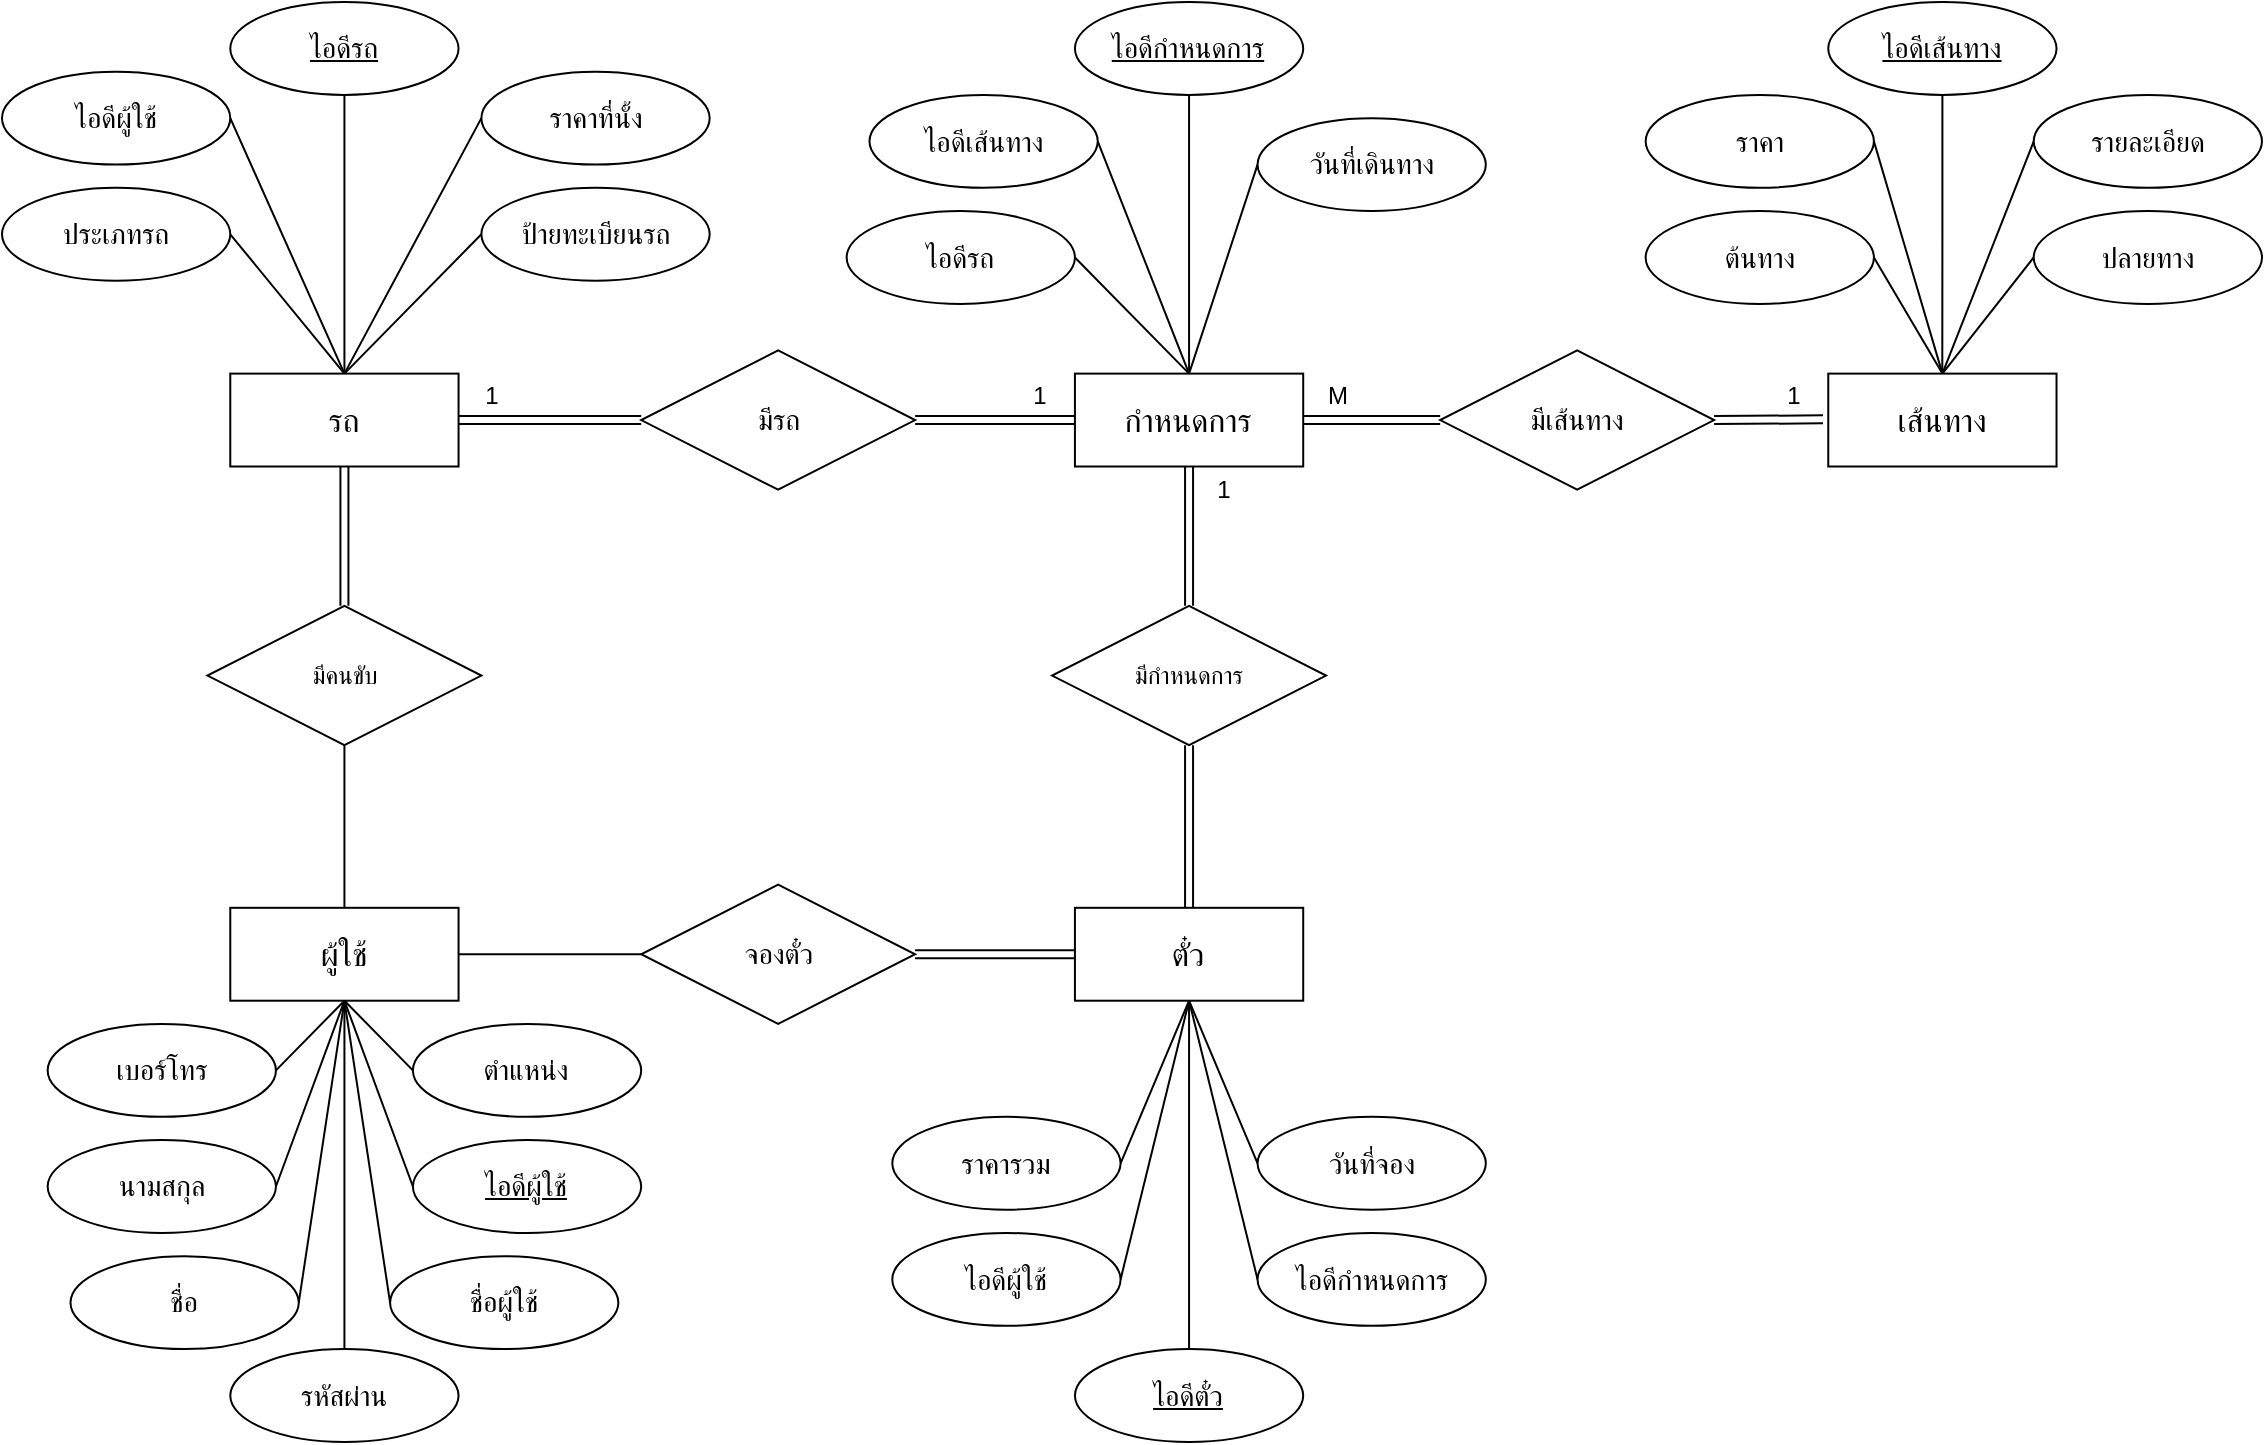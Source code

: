 <mxfile version="21.6.8" type="github">
  <diagram name="Page-1" id="Dknae987lEnLRzKgi6Qo">
    <mxGraphModel dx="2206" dy="1169" grid="1" gridSize="10" guides="1" tooltips="1" connect="1" arrows="1" fold="1" page="1" pageScale="1" pageWidth="1169" pageHeight="827" math="0" shadow="0">
      <root>
        <mxCell id="0" />
        <mxCell id="1" parent="0" />
        <mxCell id="DM42iVaKXkSUvbLaC_-R-82" value="" style="group" vertex="1" connectable="0" parent="1">
          <mxGeometry x="20" y="30" width="1130" height="720" as="geometry" />
        </mxCell>
        <mxCell id="DM42iVaKXkSUvbLaC_-R-16" value="ตั๋ว" style="whiteSpace=wrap;html=1;align=center;fontSize=16;" vertex="1" parent="DM42iVaKXkSUvbLaC_-R-82">
          <mxGeometry x="536.465" y="452.903" width="114.141" height="46.452" as="geometry" />
        </mxCell>
        <mxCell id="fq7sKHzNKrUJjAVNYg1c-3" value="ผู้ใช้" style="whiteSpace=wrap;html=1;align=center;fontSize=16;labelPosition=center;verticalLabelPosition=middle;verticalAlign=middle;" parent="DM42iVaKXkSUvbLaC_-R-82" vertex="1">
          <mxGeometry x="114.141" y="452.903" width="114.141" height="46.452" as="geometry" />
        </mxCell>
        <mxCell id="fq7sKHzNKrUJjAVNYg1c-7" style="edgeStyle=none;rounded=0;orthogonalLoop=1;jettySize=auto;html=1;exitX=0;exitY=0.5;exitDx=0;exitDy=0;endArrow=none;endFill=0;entryX=0.5;entryY=1;entryDx=0;entryDy=0;fontSize=14;labelPosition=center;verticalLabelPosition=middle;align=center;verticalAlign=middle;" parent="DM42iVaKXkSUvbLaC_-R-82" source="fq7sKHzNKrUJjAVNYg1c-4" target="fq7sKHzNKrUJjAVNYg1c-3" edge="1">
          <mxGeometry relative="1" as="geometry" />
        </mxCell>
        <mxCell id="fq7sKHzNKrUJjAVNYg1c-4" value="ไอดีผู้ใช้" style="ellipse;whiteSpace=wrap;html=1;align=center;fontStyle=4;fontSize=14;labelPosition=center;verticalLabelPosition=middle;verticalAlign=middle;" parent="DM42iVaKXkSUvbLaC_-R-82" vertex="1">
          <mxGeometry x="205.455" y="569.032" width="114.141" height="46.452" as="geometry" />
        </mxCell>
        <mxCell id="DM42iVaKXkSUvbLaC_-R-5" style="rounded=0;orthogonalLoop=1;jettySize=auto;html=1;entryX=0.5;entryY=1;entryDx=0;entryDy=0;endArrow=none;endFill=0;fontSize=14;labelPosition=center;verticalLabelPosition=middle;align=center;verticalAlign=middle;exitX=0;exitY=0.5;exitDx=0;exitDy=0;" edge="1" parent="DM42iVaKXkSUvbLaC_-R-82" source="DM42iVaKXkSUvbLaC_-R-4" target="fq7sKHzNKrUJjAVNYg1c-3">
          <mxGeometry relative="1" as="geometry" />
        </mxCell>
        <mxCell id="DM42iVaKXkSUvbLaC_-R-4" value="ชื่อผู้ใช้" style="ellipse;whiteSpace=wrap;html=1;align=center;fontStyle=0;fontSize=14;labelPosition=center;verticalLabelPosition=middle;verticalAlign=middle;" vertex="1" parent="DM42iVaKXkSUvbLaC_-R-82">
          <mxGeometry x="194.04" y="627.097" width="114.141" height="46.452" as="geometry" />
        </mxCell>
        <mxCell id="DM42iVaKXkSUvbLaC_-R-9" style="rounded=0;orthogonalLoop=1;jettySize=auto;html=1;exitX=0.5;exitY=0;exitDx=0;exitDy=0;endArrow=none;endFill=0;fontSize=14;labelPosition=center;verticalLabelPosition=middle;align=center;verticalAlign=middle;" edge="1" parent="DM42iVaKXkSUvbLaC_-R-82" source="DM42iVaKXkSUvbLaC_-R-6">
          <mxGeometry relative="1" as="geometry">
            <mxPoint x="171.212" y="499.355" as="targetPoint" />
          </mxGeometry>
        </mxCell>
        <mxCell id="DM42iVaKXkSUvbLaC_-R-6" value="รหัสผ่าน" style="ellipse;whiteSpace=wrap;html=1;align=center;fontSize=14;labelPosition=center;verticalLabelPosition=middle;verticalAlign=middle;" vertex="1" parent="DM42iVaKXkSUvbLaC_-R-82">
          <mxGeometry x="114.141" y="673.548" width="114.141" height="46.452" as="geometry" />
        </mxCell>
        <mxCell id="DM42iVaKXkSUvbLaC_-R-10" style="rounded=0;orthogonalLoop=1;jettySize=auto;html=1;exitX=1;exitY=0.5;exitDx=0;exitDy=0;endArrow=none;endFill=0;fontSize=14;labelPosition=center;verticalLabelPosition=middle;align=center;verticalAlign=middle;" edge="1" parent="DM42iVaKXkSUvbLaC_-R-82" source="DM42iVaKXkSUvbLaC_-R-7">
          <mxGeometry relative="1" as="geometry">
            <mxPoint x="171.212" y="499.355" as="targetPoint" />
          </mxGeometry>
        </mxCell>
        <mxCell id="DM42iVaKXkSUvbLaC_-R-7" value="ชื่อ" style="ellipse;whiteSpace=wrap;html=1;align=center;fontSize=14;labelPosition=center;verticalLabelPosition=middle;verticalAlign=middle;" vertex="1" parent="DM42iVaKXkSUvbLaC_-R-82">
          <mxGeometry x="34.242" y="627.097" width="114.141" height="46.452" as="geometry" />
        </mxCell>
        <mxCell id="DM42iVaKXkSUvbLaC_-R-11" style="rounded=0;orthogonalLoop=1;jettySize=auto;html=1;exitX=1;exitY=0.5;exitDx=0;exitDy=0;endArrow=none;endFill=0;fontSize=14;labelPosition=center;verticalLabelPosition=middle;align=center;verticalAlign=middle;" edge="1" parent="DM42iVaKXkSUvbLaC_-R-82" source="DM42iVaKXkSUvbLaC_-R-8">
          <mxGeometry relative="1" as="geometry">
            <mxPoint x="171.212" y="499.355" as="targetPoint" />
          </mxGeometry>
        </mxCell>
        <mxCell id="DM42iVaKXkSUvbLaC_-R-8" value="นามสกุล" style="ellipse;whiteSpace=wrap;html=1;align=center;fontSize=14;labelPosition=center;verticalLabelPosition=middle;verticalAlign=middle;" vertex="1" parent="DM42iVaKXkSUvbLaC_-R-82">
          <mxGeometry x="22.828" y="569.032" width="114.141" height="46.452" as="geometry" />
        </mxCell>
        <mxCell id="DM42iVaKXkSUvbLaC_-R-14" style="rounded=0;orthogonalLoop=1;jettySize=auto;html=1;exitX=1;exitY=0.5;exitDx=0;exitDy=0;entryX=0.5;entryY=1;entryDx=0;entryDy=0;endArrow=none;endFill=0;fontSize=14;labelPosition=center;verticalLabelPosition=middle;align=center;verticalAlign=middle;" edge="1" parent="DM42iVaKXkSUvbLaC_-R-82" source="DM42iVaKXkSUvbLaC_-R-12" target="fq7sKHzNKrUJjAVNYg1c-3">
          <mxGeometry relative="1" as="geometry" />
        </mxCell>
        <mxCell id="DM42iVaKXkSUvbLaC_-R-12" value="เบอร์โทร" style="ellipse;whiteSpace=wrap;html=1;align=center;fontSize=14;labelPosition=center;verticalLabelPosition=middle;verticalAlign=middle;" vertex="1" parent="DM42iVaKXkSUvbLaC_-R-82">
          <mxGeometry x="22.828" y="510.968" width="114.141" height="46.452" as="geometry" />
        </mxCell>
        <mxCell id="DM42iVaKXkSUvbLaC_-R-15" style="rounded=0;orthogonalLoop=1;jettySize=auto;html=1;exitX=0;exitY=0.5;exitDx=0;exitDy=0;entryX=0.5;entryY=1;entryDx=0;entryDy=0;endArrow=none;endFill=0;fontSize=14;labelPosition=center;verticalLabelPosition=middle;align=center;verticalAlign=middle;" edge="1" parent="DM42iVaKXkSUvbLaC_-R-82" source="DM42iVaKXkSUvbLaC_-R-13" target="fq7sKHzNKrUJjAVNYg1c-3">
          <mxGeometry relative="1" as="geometry" />
        </mxCell>
        <mxCell id="DM42iVaKXkSUvbLaC_-R-13" value="ตำแหน่ง" style="ellipse;whiteSpace=wrap;html=1;align=center;fontSize=14;labelPosition=center;verticalLabelPosition=middle;verticalAlign=middle;" vertex="1" parent="DM42iVaKXkSUvbLaC_-R-82">
          <mxGeometry x="205.455" y="510.968" width="114.141" height="46.452" as="geometry" />
        </mxCell>
        <mxCell id="DM42iVaKXkSUvbLaC_-R-18" value="รถ" style="whiteSpace=wrap;html=1;align=center;fontSize=16;" vertex="1" parent="DM42iVaKXkSUvbLaC_-R-82">
          <mxGeometry x="114.141" y="185.806" width="114.141" height="46.452" as="geometry" />
        </mxCell>
        <mxCell id="DM42iVaKXkSUvbLaC_-R-25" style="edgeStyle=orthogonalEdgeStyle;rounded=0;orthogonalLoop=1;jettySize=auto;html=1;exitX=0.5;exitY=1;exitDx=0;exitDy=0;entryX=0.5;entryY=0;entryDx=0;entryDy=0;verticalAlign=bottom;endArrow=none;endFill=0;" edge="1" parent="DM42iVaKXkSUvbLaC_-R-82" source="DM42iVaKXkSUvbLaC_-R-20" target="DM42iVaKXkSUvbLaC_-R-18">
          <mxGeometry relative="1" as="geometry" />
        </mxCell>
        <mxCell id="DM42iVaKXkSUvbLaC_-R-20" value="ไอดีรถ" style="ellipse;whiteSpace=wrap;html=1;align=center;fontStyle=4;fontSize=14;" vertex="1" parent="DM42iVaKXkSUvbLaC_-R-82">
          <mxGeometry x="114.141" width="114.141" height="46.452" as="geometry" />
        </mxCell>
        <mxCell id="DM42iVaKXkSUvbLaC_-R-29" style="rounded=0;orthogonalLoop=1;jettySize=auto;html=1;exitX=0;exitY=0.5;exitDx=0;exitDy=0;entryX=0.5;entryY=0;entryDx=0;entryDy=0;endArrow=none;endFill=0;" edge="1" parent="DM42iVaKXkSUvbLaC_-R-82" source="DM42iVaKXkSUvbLaC_-R-21" target="DM42iVaKXkSUvbLaC_-R-18">
          <mxGeometry relative="1" as="geometry" />
        </mxCell>
        <mxCell id="DM42iVaKXkSUvbLaC_-R-21" value="ป้ายทะเบียนรถ" style="ellipse;whiteSpace=wrap;html=1;align=center;fontSize=14;" vertex="1" parent="DM42iVaKXkSUvbLaC_-R-82">
          <mxGeometry x="239.697" y="92.903" width="114.141" height="46.452" as="geometry" />
        </mxCell>
        <mxCell id="DM42iVaKXkSUvbLaC_-R-26" style="rounded=0;orthogonalLoop=1;jettySize=auto;html=1;exitX=1;exitY=0.5;exitDx=0;exitDy=0;entryX=0.5;entryY=0;entryDx=0;entryDy=0;endArrow=none;endFill=0;" edge="1" parent="DM42iVaKXkSUvbLaC_-R-82" source="DM42iVaKXkSUvbLaC_-R-22" target="DM42iVaKXkSUvbLaC_-R-18">
          <mxGeometry relative="1" as="geometry" />
        </mxCell>
        <mxCell id="DM42iVaKXkSUvbLaC_-R-22" value="ไอดีผู้ใช้" style="ellipse;whiteSpace=wrap;html=1;align=center;fontStyle=0;fontSize=14;labelPosition=center;verticalLabelPosition=middle;verticalAlign=middle;" vertex="1" parent="DM42iVaKXkSUvbLaC_-R-82">
          <mxGeometry y="34.839" width="114.141" height="46.452" as="geometry" />
        </mxCell>
        <mxCell id="DM42iVaKXkSUvbLaC_-R-28" style="rounded=0;orthogonalLoop=1;jettySize=auto;html=1;exitX=1;exitY=0.5;exitDx=0;exitDy=0;endArrow=none;endFill=0;" edge="1" parent="DM42iVaKXkSUvbLaC_-R-82" source="DM42iVaKXkSUvbLaC_-R-23">
          <mxGeometry relative="1" as="geometry">
            <mxPoint x="171.212" y="185.806" as="targetPoint" />
          </mxGeometry>
        </mxCell>
        <mxCell id="DM42iVaKXkSUvbLaC_-R-23" value="ประเภทรถ" style="ellipse;whiteSpace=wrap;html=1;align=center;fontSize=14;" vertex="1" parent="DM42iVaKXkSUvbLaC_-R-82">
          <mxGeometry y="92.903" width="114.141" height="46.452" as="geometry" />
        </mxCell>
        <mxCell id="DM42iVaKXkSUvbLaC_-R-27" style="rounded=0;orthogonalLoop=1;jettySize=auto;html=1;exitX=0;exitY=0.5;exitDx=0;exitDy=0;endArrow=none;endFill=0;entryX=0.5;entryY=0;entryDx=0;entryDy=0;" edge="1" parent="DM42iVaKXkSUvbLaC_-R-82" source="DM42iVaKXkSUvbLaC_-R-24" target="DM42iVaKXkSUvbLaC_-R-18">
          <mxGeometry relative="1" as="geometry" />
        </mxCell>
        <mxCell id="DM42iVaKXkSUvbLaC_-R-24" value="ราคาที่นั้ง" style="ellipse;whiteSpace=wrap;html=1;align=center;fontSize=14;" vertex="1" parent="DM42iVaKXkSUvbLaC_-R-82">
          <mxGeometry x="239.697" y="34.839" width="114.141" height="46.452" as="geometry" />
        </mxCell>
        <mxCell id="DM42iVaKXkSUvbLaC_-R-32" style="edgeStyle=orthogonalEdgeStyle;rounded=0;orthogonalLoop=1;jettySize=auto;html=1;exitX=0.5;exitY=1;exitDx=0;exitDy=0;entryX=0.5;entryY=0;entryDx=0;entryDy=0;endArrow=none;endFill=0;" edge="1" parent="DM42iVaKXkSUvbLaC_-R-82" source="DM42iVaKXkSUvbLaC_-R-30" target="fq7sKHzNKrUJjAVNYg1c-3">
          <mxGeometry relative="1" as="geometry" />
        </mxCell>
        <mxCell id="DM42iVaKXkSUvbLaC_-R-30" value="มีคนขับ" style="shape=rhombus;perimeter=rhombusPerimeter;whiteSpace=wrap;html=1;align=center;" vertex="1" parent="DM42iVaKXkSUvbLaC_-R-82">
          <mxGeometry x="102.727" y="301.935" width="136.97" height="69.677" as="geometry" />
        </mxCell>
        <mxCell id="DM42iVaKXkSUvbLaC_-R-31" style="edgeStyle=orthogonalEdgeStyle;rounded=0;orthogonalLoop=1;jettySize=auto;html=1;exitX=0.5;exitY=1;exitDx=0;exitDy=0;entryX=0.5;entryY=0;entryDx=0;entryDy=0;endArrow=none;endFill=0;shape=link;" edge="1" parent="DM42iVaKXkSUvbLaC_-R-82" source="DM42iVaKXkSUvbLaC_-R-18" target="DM42iVaKXkSUvbLaC_-R-30">
          <mxGeometry relative="1" as="geometry" />
        </mxCell>
        <mxCell id="DM42iVaKXkSUvbLaC_-R-34" value="กำหนดการ" style="whiteSpace=wrap;html=1;align=center;fontSize=16;" vertex="1" parent="DM42iVaKXkSUvbLaC_-R-82">
          <mxGeometry x="536.465" y="185.806" width="114.141" height="46.452" as="geometry" />
        </mxCell>
        <mxCell id="DM42iVaKXkSUvbLaC_-R-40" style="rounded=0;orthogonalLoop=1;jettySize=auto;html=1;exitX=1;exitY=0.5;exitDx=0;exitDy=0;endArrow=none;endFill=0;entryX=0.5;entryY=0;entryDx=0;entryDy=0;" edge="1" parent="DM42iVaKXkSUvbLaC_-R-82" source="DM42iVaKXkSUvbLaC_-R-35" target="DM42iVaKXkSUvbLaC_-R-34">
          <mxGeometry relative="1" as="geometry" />
        </mxCell>
        <mxCell id="DM42iVaKXkSUvbLaC_-R-35" value="ไอดีเส้นทาง" style="ellipse;whiteSpace=wrap;html=1;align=center;fontSize=14;" vertex="1" parent="DM42iVaKXkSUvbLaC_-R-82">
          <mxGeometry x="433.737" y="46.452" width="114.141" height="46.452" as="geometry" />
        </mxCell>
        <mxCell id="DM42iVaKXkSUvbLaC_-R-39" style="rounded=0;orthogonalLoop=1;jettySize=auto;html=1;exitX=0.5;exitY=1;exitDx=0;exitDy=0;entryX=0.5;entryY=0;entryDx=0;entryDy=0;endArrow=none;endFill=0;" edge="1" parent="DM42iVaKXkSUvbLaC_-R-82" source="DM42iVaKXkSUvbLaC_-R-36" target="DM42iVaKXkSUvbLaC_-R-34">
          <mxGeometry relative="1" as="geometry" />
        </mxCell>
        <mxCell id="DM42iVaKXkSUvbLaC_-R-36" value="ไอดีกำหนดการ" style="ellipse;whiteSpace=wrap;html=1;align=center;fontStyle=4;fontSize=14;" vertex="1" parent="DM42iVaKXkSUvbLaC_-R-82">
          <mxGeometry x="536.465" width="114.141" height="46.452" as="geometry" />
        </mxCell>
        <mxCell id="DM42iVaKXkSUvbLaC_-R-41" style="rounded=0;orthogonalLoop=1;jettySize=auto;html=1;exitX=0;exitY=0.5;exitDx=0;exitDy=0;entryX=0.5;entryY=0;entryDx=0;entryDy=0;endArrow=none;endFill=0;" edge="1" parent="DM42iVaKXkSUvbLaC_-R-82" source="DM42iVaKXkSUvbLaC_-R-37" target="DM42iVaKXkSUvbLaC_-R-34">
          <mxGeometry relative="1" as="geometry" />
        </mxCell>
        <mxCell id="DM42iVaKXkSUvbLaC_-R-37" value="วันที่เดินทาง" style="ellipse;whiteSpace=wrap;html=1;align=center;fontSize=14;" vertex="1" parent="DM42iVaKXkSUvbLaC_-R-82">
          <mxGeometry x="627.778" y="58.065" width="114.141" height="46.452" as="geometry" />
        </mxCell>
        <mxCell id="DM42iVaKXkSUvbLaC_-R-42" style="rounded=0;orthogonalLoop=1;jettySize=auto;html=1;exitX=1;exitY=0.5;exitDx=0;exitDy=0;entryX=0.5;entryY=0;entryDx=0;entryDy=0;endArrow=none;endFill=0;" edge="1" parent="DM42iVaKXkSUvbLaC_-R-82" source="DM42iVaKXkSUvbLaC_-R-38" target="DM42iVaKXkSUvbLaC_-R-34">
          <mxGeometry relative="1" as="geometry" />
        </mxCell>
        <mxCell id="DM42iVaKXkSUvbLaC_-R-38" value="ไอดีรถ" style="ellipse;whiteSpace=wrap;html=1;align=center;fontStyle=0;fontSize=14;" vertex="1" parent="DM42iVaKXkSUvbLaC_-R-82">
          <mxGeometry x="422.323" y="104.516" width="114.141" height="46.452" as="geometry" />
        </mxCell>
        <mxCell id="DM42iVaKXkSUvbLaC_-R-44" style="edgeStyle=orthogonalEdgeStyle;rounded=0;orthogonalLoop=1;jettySize=auto;html=1;exitX=1;exitY=0.5;exitDx=0;exitDy=0;entryX=0;entryY=0.5;entryDx=0;entryDy=0;endArrow=none;endFill=0;shape=link;" edge="1" parent="DM42iVaKXkSUvbLaC_-R-82" source="DM42iVaKXkSUvbLaC_-R-43" target="DM42iVaKXkSUvbLaC_-R-34">
          <mxGeometry relative="1" as="geometry" />
        </mxCell>
        <mxCell id="DM42iVaKXkSUvbLaC_-R-43" value="มีรถ" style="shape=rhombus;perimeter=rhombusPerimeter;whiteSpace=wrap;html=1;align=center;fontSize=14;" vertex="1" parent="DM42iVaKXkSUvbLaC_-R-82">
          <mxGeometry x="319.596" y="174.194" width="136.97" height="69.677" as="geometry" />
        </mxCell>
        <mxCell id="DM42iVaKXkSUvbLaC_-R-45" style="edgeStyle=orthogonalEdgeStyle;rounded=0;orthogonalLoop=1;jettySize=auto;html=1;exitX=1;exitY=0.5;exitDx=0;exitDy=0;entryX=0;entryY=0.5;entryDx=0;entryDy=0;endArrow=none;endFill=0;shape=link;" edge="1" parent="DM42iVaKXkSUvbLaC_-R-82" source="DM42iVaKXkSUvbLaC_-R-18" target="DM42iVaKXkSUvbLaC_-R-43">
          <mxGeometry relative="1" as="geometry" />
        </mxCell>
        <mxCell id="DM42iVaKXkSUvbLaC_-R-46" value="เส้นทาง" style="whiteSpace=wrap;html=1;align=center;fontSize=16;" vertex="1" parent="DM42iVaKXkSUvbLaC_-R-82">
          <mxGeometry x="913.131" y="185.806" width="114.141" height="46.452" as="geometry" />
        </mxCell>
        <mxCell id="DM42iVaKXkSUvbLaC_-R-53" style="edgeStyle=orthogonalEdgeStyle;rounded=0;orthogonalLoop=1;jettySize=auto;html=1;exitX=0.5;exitY=1;exitDx=0;exitDy=0;endArrow=none;endFill=0;" edge="1" parent="DM42iVaKXkSUvbLaC_-R-82" source="DM42iVaKXkSUvbLaC_-R-48" target="DM42iVaKXkSUvbLaC_-R-46">
          <mxGeometry relative="1" as="geometry" />
        </mxCell>
        <mxCell id="DM42iVaKXkSUvbLaC_-R-48" value="ไอดีเส้นทาง" style="ellipse;whiteSpace=wrap;html=1;align=center;fontStyle=4;fontSize=14;" vertex="1" parent="DM42iVaKXkSUvbLaC_-R-82">
          <mxGeometry x="913.131" width="114.141" height="46.452" as="geometry" />
        </mxCell>
        <mxCell id="DM42iVaKXkSUvbLaC_-R-56" style="rounded=0;orthogonalLoop=1;jettySize=auto;html=1;exitX=1;exitY=0.5;exitDx=0;exitDy=0;entryX=0.5;entryY=0;entryDx=0;entryDy=0;endArrow=none;endFill=0;" edge="1" parent="DM42iVaKXkSUvbLaC_-R-82" source="DM42iVaKXkSUvbLaC_-R-49" target="DM42iVaKXkSUvbLaC_-R-46">
          <mxGeometry relative="1" as="geometry" />
        </mxCell>
        <mxCell id="DM42iVaKXkSUvbLaC_-R-49" value="ราคา" style="ellipse;whiteSpace=wrap;html=1;align=center;fontSize=14;" vertex="1" parent="DM42iVaKXkSUvbLaC_-R-82">
          <mxGeometry x="821.818" y="46.452" width="114.141" height="46.452" as="geometry" />
        </mxCell>
        <mxCell id="DM42iVaKXkSUvbLaC_-R-54" style="rounded=0;orthogonalLoop=1;jettySize=auto;html=1;exitX=0;exitY=0.5;exitDx=0;exitDy=0;entryX=0.5;entryY=0;entryDx=0;entryDy=0;endArrow=none;endFill=0;" edge="1" parent="DM42iVaKXkSUvbLaC_-R-82" source="DM42iVaKXkSUvbLaC_-R-50" target="DM42iVaKXkSUvbLaC_-R-46">
          <mxGeometry relative="1" as="geometry" />
        </mxCell>
        <mxCell id="DM42iVaKXkSUvbLaC_-R-50" value="รายละเอียด" style="ellipse;whiteSpace=wrap;html=1;align=center;fontSize=14;" vertex="1" parent="DM42iVaKXkSUvbLaC_-R-82">
          <mxGeometry x="1015.859" y="46.452" width="114.141" height="46.452" as="geometry" />
        </mxCell>
        <mxCell id="DM42iVaKXkSUvbLaC_-R-57" style="rounded=0;orthogonalLoop=1;jettySize=auto;html=1;exitX=1;exitY=0.5;exitDx=0;exitDy=0;endArrow=none;endFill=0;" edge="1" parent="DM42iVaKXkSUvbLaC_-R-82" source="DM42iVaKXkSUvbLaC_-R-51">
          <mxGeometry relative="1" as="geometry">
            <mxPoint x="970.202" y="185.806" as="targetPoint" />
          </mxGeometry>
        </mxCell>
        <mxCell id="DM42iVaKXkSUvbLaC_-R-51" value="ต้นทาง" style="ellipse;whiteSpace=wrap;html=1;align=center;fontSize=14;" vertex="1" parent="DM42iVaKXkSUvbLaC_-R-82">
          <mxGeometry x="821.818" y="104.516" width="114.141" height="46.452" as="geometry" />
        </mxCell>
        <mxCell id="DM42iVaKXkSUvbLaC_-R-55" style="rounded=0;orthogonalLoop=1;jettySize=auto;html=1;exitX=0;exitY=0.5;exitDx=0;exitDy=0;endArrow=none;endFill=0;" edge="1" parent="DM42iVaKXkSUvbLaC_-R-82" source="DM42iVaKXkSUvbLaC_-R-52">
          <mxGeometry relative="1" as="geometry">
            <mxPoint x="970.202" y="185.806" as="targetPoint" />
          </mxGeometry>
        </mxCell>
        <mxCell id="DM42iVaKXkSUvbLaC_-R-52" value="ปลายทาง" style="ellipse;whiteSpace=wrap;html=1;align=center;fontSize=14;" vertex="1" parent="DM42iVaKXkSUvbLaC_-R-82">
          <mxGeometry x="1015.859" y="104.516" width="114.141" height="46.452" as="geometry" />
        </mxCell>
        <mxCell id="DM42iVaKXkSUvbLaC_-R-59" style="rounded=0;orthogonalLoop=1;jettySize=auto;html=1;exitX=0;exitY=0.5;exitDx=0;exitDy=0;entryX=1;entryY=0.5;entryDx=0;entryDy=0;shape=link;" edge="1" parent="DM42iVaKXkSUvbLaC_-R-82" source="DM42iVaKXkSUvbLaC_-R-58" target="DM42iVaKXkSUvbLaC_-R-34">
          <mxGeometry relative="1" as="geometry" />
        </mxCell>
        <mxCell id="DM42iVaKXkSUvbLaC_-R-60" style="rounded=0;orthogonalLoop=1;jettySize=auto;html=1;exitX=1;exitY=0.5;exitDx=0;exitDy=0;entryX=-0.023;entryY=0.492;entryDx=0;entryDy=0;entryPerimeter=0;endArrow=none;endFill=0;shape=link;" edge="1" parent="DM42iVaKXkSUvbLaC_-R-82" source="DM42iVaKXkSUvbLaC_-R-58" target="DM42iVaKXkSUvbLaC_-R-46">
          <mxGeometry relative="1" as="geometry" />
        </mxCell>
        <mxCell id="DM42iVaKXkSUvbLaC_-R-58" value="มีเส้นทาง" style="shape=rhombus;perimeter=rhombusPerimeter;whiteSpace=wrap;html=1;align=center;fontSize=14;" vertex="1" parent="DM42iVaKXkSUvbLaC_-R-82">
          <mxGeometry x="719.091" y="174.194" width="136.97" height="69.677" as="geometry" />
        </mxCell>
        <mxCell id="DM42iVaKXkSUvbLaC_-R-62" style="edgeStyle=orthogonalEdgeStyle;rounded=0;orthogonalLoop=1;jettySize=auto;html=1;exitX=0.5;exitY=1;exitDx=0;exitDy=0;entryX=0.5;entryY=0;entryDx=0;entryDy=0;shape=link;" edge="1" parent="DM42iVaKXkSUvbLaC_-R-82" source="DM42iVaKXkSUvbLaC_-R-61" target="DM42iVaKXkSUvbLaC_-R-16">
          <mxGeometry relative="1" as="geometry" />
        </mxCell>
        <mxCell id="DM42iVaKXkSUvbLaC_-R-63" style="edgeStyle=orthogonalEdgeStyle;rounded=0;orthogonalLoop=1;jettySize=auto;html=1;exitX=0.5;exitY=0;exitDx=0;exitDy=0;entryX=0.5;entryY=1;entryDx=0;entryDy=0;endArrow=none;endFill=0;shape=link;" edge="1" parent="DM42iVaKXkSUvbLaC_-R-82" source="DM42iVaKXkSUvbLaC_-R-61" target="DM42iVaKXkSUvbLaC_-R-34">
          <mxGeometry relative="1" as="geometry" />
        </mxCell>
        <mxCell id="DM42iVaKXkSUvbLaC_-R-61" value="มีกำหนดการ" style="shape=rhombus;perimeter=rhombusPerimeter;whiteSpace=wrap;html=1;align=center;" vertex="1" parent="DM42iVaKXkSUvbLaC_-R-82">
          <mxGeometry x="525.051" y="301.935" width="136.97" height="69.677" as="geometry" />
        </mxCell>
        <mxCell id="DM42iVaKXkSUvbLaC_-R-65" style="rounded=0;orthogonalLoop=1;jettySize=auto;html=1;exitX=1;exitY=0.5;exitDx=0;exitDy=0;entryX=0;entryY=0.5;entryDx=0;entryDy=0;shape=link;" edge="1" parent="DM42iVaKXkSUvbLaC_-R-82" source="DM42iVaKXkSUvbLaC_-R-64" target="DM42iVaKXkSUvbLaC_-R-16">
          <mxGeometry relative="1" as="geometry" />
        </mxCell>
        <mxCell id="DM42iVaKXkSUvbLaC_-R-66" style="edgeStyle=orthogonalEdgeStyle;rounded=0;orthogonalLoop=1;jettySize=auto;html=1;exitX=0;exitY=0.5;exitDx=0;exitDy=0;entryX=1;entryY=0.5;entryDx=0;entryDy=0;endArrow=none;endFill=0;" edge="1" parent="DM42iVaKXkSUvbLaC_-R-82" source="DM42iVaKXkSUvbLaC_-R-64" target="fq7sKHzNKrUJjAVNYg1c-3">
          <mxGeometry relative="1" as="geometry" />
        </mxCell>
        <mxCell id="DM42iVaKXkSUvbLaC_-R-64" value="จองตั๋ว" style="shape=rhombus;perimeter=rhombusPerimeter;whiteSpace=wrap;html=1;align=center;fontSize=14;" vertex="1" parent="DM42iVaKXkSUvbLaC_-R-82">
          <mxGeometry x="319.596" y="441.29" width="136.97" height="69.677" as="geometry" />
        </mxCell>
        <mxCell id="DM42iVaKXkSUvbLaC_-R-72" style="rounded=0;orthogonalLoop=1;jettySize=auto;html=1;exitX=0.5;exitY=0;exitDx=0;exitDy=0;entryX=0.5;entryY=1;entryDx=0;entryDy=0;endArrow=none;endFill=0;" edge="1" parent="DM42iVaKXkSUvbLaC_-R-82" source="DM42iVaKXkSUvbLaC_-R-67" target="DM42iVaKXkSUvbLaC_-R-16">
          <mxGeometry relative="1" as="geometry" />
        </mxCell>
        <mxCell id="DM42iVaKXkSUvbLaC_-R-67" value="ไอดีตั๋ว" style="ellipse;whiteSpace=wrap;html=1;align=center;fontStyle=4;fontSize=14;" vertex="1" parent="DM42iVaKXkSUvbLaC_-R-82">
          <mxGeometry x="536.465" y="673.548" width="114.141" height="46.452" as="geometry" />
        </mxCell>
        <mxCell id="DM42iVaKXkSUvbLaC_-R-75" style="rounded=0;orthogonalLoop=1;jettySize=auto;html=1;exitX=1;exitY=0.5;exitDx=0;exitDy=0;endArrow=none;endFill=0;" edge="1" parent="DM42iVaKXkSUvbLaC_-R-82" source="DM42iVaKXkSUvbLaC_-R-68">
          <mxGeometry relative="1" as="geometry">
            <mxPoint x="593.535" y="499.355" as="targetPoint" />
          </mxGeometry>
        </mxCell>
        <mxCell id="DM42iVaKXkSUvbLaC_-R-68" value="ไอดีผู้ใช้" style="ellipse;whiteSpace=wrap;html=1;align=center;fontSize=14;" vertex="1" parent="DM42iVaKXkSUvbLaC_-R-82">
          <mxGeometry x="445.152" y="615.484" width="114.141" height="46.452" as="geometry" />
        </mxCell>
        <mxCell id="DM42iVaKXkSUvbLaC_-R-74" style="rounded=0;orthogonalLoop=1;jettySize=auto;html=1;exitX=0;exitY=0.5;exitDx=0;exitDy=0;endArrow=none;endFill=0;" edge="1" parent="DM42iVaKXkSUvbLaC_-R-82" source="DM42iVaKXkSUvbLaC_-R-69">
          <mxGeometry relative="1" as="geometry">
            <mxPoint x="593.535" y="499.355" as="targetPoint" />
          </mxGeometry>
        </mxCell>
        <mxCell id="DM42iVaKXkSUvbLaC_-R-69" value="ไอดีกำหนดการ" style="ellipse;whiteSpace=wrap;html=1;align=center;fontSize=14;" vertex="1" parent="DM42iVaKXkSUvbLaC_-R-82">
          <mxGeometry x="627.778" y="615.484" width="114.141" height="46.452" as="geometry" />
        </mxCell>
        <mxCell id="DM42iVaKXkSUvbLaC_-R-76" style="rounded=0;orthogonalLoop=1;jettySize=auto;html=1;exitX=1;exitY=0.5;exitDx=0;exitDy=0;endArrow=none;endFill=0;" edge="1" parent="DM42iVaKXkSUvbLaC_-R-82" source="DM42iVaKXkSUvbLaC_-R-70">
          <mxGeometry relative="1" as="geometry">
            <mxPoint x="593.535" y="499.355" as="targetPoint" />
          </mxGeometry>
        </mxCell>
        <mxCell id="DM42iVaKXkSUvbLaC_-R-70" value="ราคารวม" style="ellipse;whiteSpace=wrap;html=1;align=center;fontSize=14;" vertex="1" parent="DM42iVaKXkSUvbLaC_-R-82">
          <mxGeometry x="445.152" y="557.419" width="114.141" height="46.452" as="geometry" />
        </mxCell>
        <mxCell id="DM42iVaKXkSUvbLaC_-R-73" style="rounded=0;orthogonalLoop=1;jettySize=auto;html=1;exitX=0;exitY=0.5;exitDx=0;exitDy=0;endArrow=none;endFill=0;" edge="1" parent="DM42iVaKXkSUvbLaC_-R-82" source="DM42iVaKXkSUvbLaC_-R-71">
          <mxGeometry relative="1" as="geometry">
            <mxPoint x="593.535" y="499.355" as="targetPoint" />
          </mxGeometry>
        </mxCell>
        <mxCell id="DM42iVaKXkSUvbLaC_-R-71" value="วันที่จอง" style="ellipse;whiteSpace=wrap;html=1;align=center;fontSize=14;" vertex="1" parent="DM42iVaKXkSUvbLaC_-R-82">
          <mxGeometry x="627.778" y="557.419" width="114.141" height="46.452" as="geometry" />
        </mxCell>
        <mxCell id="DM42iVaKXkSUvbLaC_-R-77" value="1" style="text;strokeColor=none;align=center;fillColor=none;html=1;verticalAlign=middle;whiteSpace=wrap;rounded=0;" vertex="1" parent="DM42iVaKXkSUvbLaC_-R-82">
          <mxGeometry x="228.283" y="185.806" width="34.242" height="23.226" as="geometry" />
        </mxCell>
        <mxCell id="DM42iVaKXkSUvbLaC_-R-78" value="1" style="text;strokeColor=none;align=center;fillColor=none;html=1;verticalAlign=middle;whiteSpace=wrap;rounded=0;" vertex="1" parent="DM42iVaKXkSUvbLaC_-R-82">
          <mxGeometry x="502.222" y="185.806" width="34.242" height="23.226" as="geometry" />
        </mxCell>
        <mxCell id="DM42iVaKXkSUvbLaC_-R-79" value="1" style="text;strokeColor=none;align=center;fillColor=none;html=1;verticalAlign=middle;whiteSpace=wrap;rounded=0;" vertex="1" parent="DM42iVaKXkSUvbLaC_-R-82">
          <mxGeometry x="878.889" y="185.806" width="34.242" height="23.226" as="geometry" />
        </mxCell>
        <mxCell id="DM42iVaKXkSUvbLaC_-R-80" value="M" style="text;strokeColor=none;align=center;fillColor=none;html=1;verticalAlign=middle;whiteSpace=wrap;rounded=0;" vertex="1" parent="DM42iVaKXkSUvbLaC_-R-82">
          <mxGeometry x="650.606" y="185.806" width="34.242" height="23.226" as="geometry" />
        </mxCell>
        <mxCell id="DM42iVaKXkSUvbLaC_-R-81" value="1" style="text;strokeColor=none;align=center;fillColor=none;html=1;verticalAlign=middle;whiteSpace=wrap;rounded=0;" vertex="1" parent="DM42iVaKXkSUvbLaC_-R-82">
          <mxGeometry x="593.535" y="232.258" width="34.242" height="23.226" as="geometry" />
        </mxCell>
      </root>
    </mxGraphModel>
  </diagram>
</mxfile>
